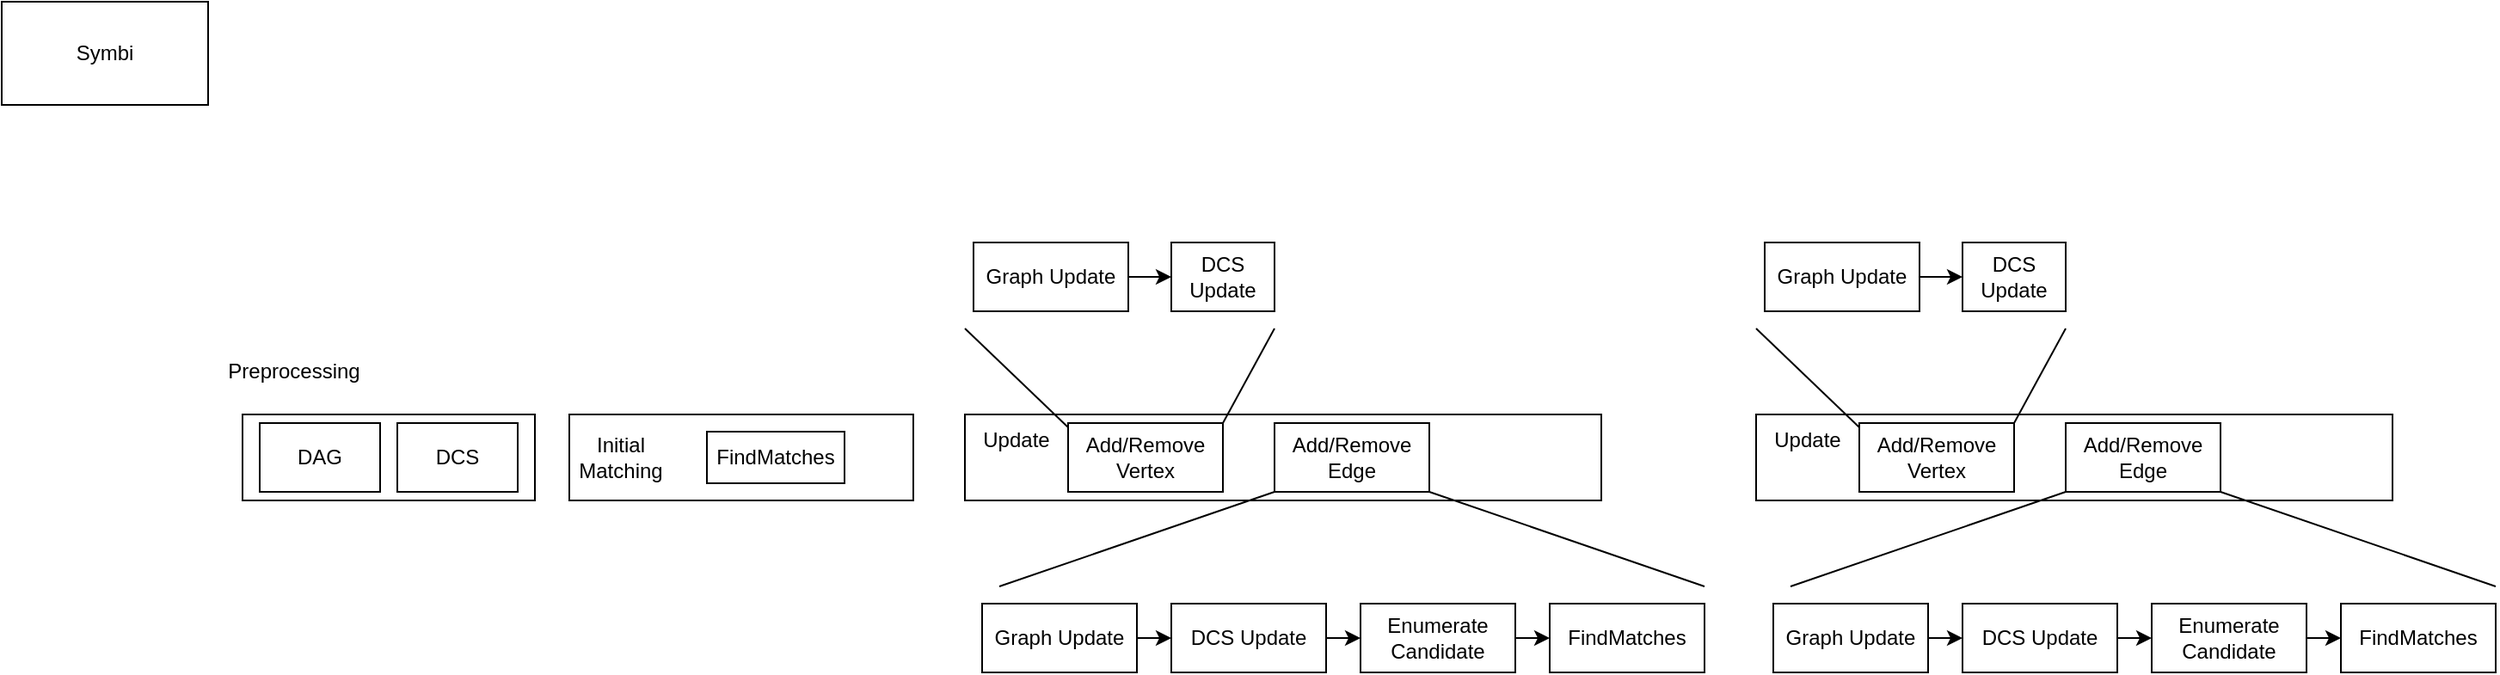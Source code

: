 <mxfile version="24.7.5">
  <diagram name="第 1 页" id="g83kT8hmhSjwIBh3zD_-">
    <mxGraphModel dx="1782" dy="717" grid="1" gridSize="10" guides="1" tooltips="1" connect="1" arrows="1" fold="1" page="1" pageScale="1" pageWidth="827" pageHeight="1169" math="0" shadow="0">
      <root>
        <mxCell id="0" />
        <mxCell id="1" parent="0" />
        <mxCell id="7jzD0PrvkZTHDHuILsDN-72" value="" style="rounded=0;whiteSpace=wrap;html=1;" vertex="1" parent="1">
          <mxGeometry x="-120" y="310" width="170" height="50" as="geometry" />
        </mxCell>
        <mxCell id="7jzD0PrvkZTHDHuILsDN-9" value="" style="rounded=0;whiteSpace=wrap;html=1;" vertex="1" parent="1">
          <mxGeometry x="70" y="310" width="200" height="50" as="geometry" />
        </mxCell>
        <mxCell id="7jzD0PrvkZTHDHuILsDN-1" value="DAG" style="rounded=0;whiteSpace=wrap;html=1;" vertex="1" parent="1">
          <mxGeometry x="-110" y="315" width="70" height="40" as="geometry" />
        </mxCell>
        <mxCell id="7jzD0PrvkZTHDHuILsDN-3" value="DCS" style="rounded=0;whiteSpace=wrap;html=1;" vertex="1" parent="1">
          <mxGeometry x="-30" y="315" width="70" height="40" as="geometry" />
        </mxCell>
        <mxCell id="7jzD0PrvkZTHDHuILsDN-4" value="" style="rounded=0;whiteSpace=wrap;html=1;" vertex="1" parent="1">
          <mxGeometry x="300" y="310" width="370" height="50" as="geometry" />
        </mxCell>
        <mxCell id="7jzD0PrvkZTHDHuILsDN-6" value="Update" style="text;html=1;align=center;verticalAlign=middle;whiteSpace=wrap;rounded=0;" vertex="1" parent="1">
          <mxGeometry x="300" y="310" width="60" height="30" as="geometry" />
        </mxCell>
        <mxCell id="7jzD0PrvkZTHDHuILsDN-7" value="Preprocessing" style="text;html=1;align=center;verticalAlign=middle;whiteSpace=wrap;rounded=0;" vertex="1" parent="1">
          <mxGeometry x="-120" y="270" width="60" height="30" as="geometry" />
        </mxCell>
        <mxCell id="7jzD0PrvkZTHDHuILsDN-8" value="Initial Matching" style="text;html=1;align=center;verticalAlign=middle;whiteSpace=wrap;rounded=0;" vertex="1" parent="1">
          <mxGeometry x="70" y="320" width="60" height="30" as="geometry" />
        </mxCell>
        <mxCell id="7jzD0PrvkZTHDHuILsDN-10" value="FindMatches" style="rounded=0;whiteSpace=wrap;html=1;" vertex="1" parent="1">
          <mxGeometry x="150" y="320" width="80" height="30" as="geometry" />
        </mxCell>
        <mxCell id="7jzD0PrvkZTHDHuILsDN-11" value="Add/Remove Vertex" style="rounded=0;whiteSpace=wrap;html=1;" vertex="1" parent="1">
          <mxGeometry x="360" y="315" width="90" height="40" as="geometry" />
        </mxCell>
        <mxCell id="7jzD0PrvkZTHDHuILsDN-12" value="Add/Remove Edge" style="rounded=0;whiteSpace=wrap;html=1;" vertex="1" parent="1">
          <mxGeometry x="480" y="315" width="90" height="40" as="geometry" />
        </mxCell>
        <mxCell id="7jzD0PrvkZTHDHuILsDN-13" value="FindMatches" style="rounded=0;whiteSpace=wrap;html=1;" vertex="1" parent="1">
          <mxGeometry x="640" y="420" width="90" height="40" as="geometry" />
        </mxCell>
        <mxCell id="7jzD0PrvkZTHDHuILsDN-18" style="edgeStyle=orthogonalEdgeStyle;rounded=0;orthogonalLoop=1;jettySize=auto;html=1;exitX=1;exitY=0.5;exitDx=0;exitDy=0;entryX=0;entryY=0.5;entryDx=0;entryDy=0;" edge="1" parent="1" source="7jzD0PrvkZTHDHuILsDN-14" target="7jzD0PrvkZTHDHuILsDN-16">
          <mxGeometry relative="1" as="geometry" />
        </mxCell>
        <mxCell id="7jzD0PrvkZTHDHuILsDN-14" value="Graph Update" style="rounded=0;whiteSpace=wrap;html=1;" vertex="1" parent="1">
          <mxGeometry x="310" y="420" width="90" height="40" as="geometry" />
        </mxCell>
        <mxCell id="7jzD0PrvkZTHDHuILsDN-19" style="edgeStyle=orthogonalEdgeStyle;rounded=0;orthogonalLoop=1;jettySize=auto;html=1;exitX=1;exitY=0.5;exitDx=0;exitDy=0;entryX=0;entryY=0.5;entryDx=0;entryDy=0;" edge="1" parent="1" source="7jzD0PrvkZTHDHuILsDN-16" target="7jzD0PrvkZTHDHuILsDN-17">
          <mxGeometry relative="1" as="geometry" />
        </mxCell>
        <mxCell id="7jzD0PrvkZTHDHuILsDN-16" value="DCS Update" style="rounded=0;whiteSpace=wrap;html=1;" vertex="1" parent="1">
          <mxGeometry x="420" y="420" width="90" height="40" as="geometry" />
        </mxCell>
        <mxCell id="7jzD0PrvkZTHDHuILsDN-20" style="edgeStyle=orthogonalEdgeStyle;rounded=0;orthogonalLoop=1;jettySize=auto;html=1;exitX=1;exitY=0.5;exitDx=0;exitDy=0;entryX=0;entryY=0.5;entryDx=0;entryDy=0;" edge="1" parent="1" source="7jzD0PrvkZTHDHuILsDN-17" target="7jzD0PrvkZTHDHuILsDN-13">
          <mxGeometry relative="1" as="geometry" />
        </mxCell>
        <mxCell id="7jzD0PrvkZTHDHuILsDN-17" value="Enumerate Candidate" style="rounded=0;whiteSpace=wrap;html=1;" vertex="1" parent="1">
          <mxGeometry x="530" y="420" width="90" height="40" as="geometry" />
        </mxCell>
        <mxCell id="7jzD0PrvkZTHDHuILsDN-21" value="" style="endArrow=none;html=1;rounded=0;entryX=0;entryY=1;entryDx=0;entryDy=0;" edge="1" parent="1" target="7jzD0PrvkZTHDHuILsDN-12">
          <mxGeometry width="50" height="50" relative="1" as="geometry">
            <mxPoint x="320" y="410" as="sourcePoint" />
            <mxPoint x="470" y="360" as="targetPoint" />
          </mxGeometry>
        </mxCell>
        <mxCell id="7jzD0PrvkZTHDHuILsDN-22" value="" style="endArrow=none;html=1;rounded=0;entryX=1;entryY=1;entryDx=0;entryDy=0;" edge="1" parent="1" target="7jzD0PrvkZTHDHuILsDN-12">
          <mxGeometry width="50" height="50" relative="1" as="geometry">
            <mxPoint x="730" y="410" as="sourcePoint" />
            <mxPoint x="520" y="520" as="targetPoint" />
          </mxGeometry>
        </mxCell>
        <mxCell id="7jzD0PrvkZTHDHuILsDN-51" style="edgeStyle=orthogonalEdgeStyle;rounded=0;orthogonalLoop=1;jettySize=auto;html=1;exitX=1;exitY=0.5;exitDx=0;exitDy=0;entryX=0;entryY=0.5;entryDx=0;entryDy=0;" edge="1" parent="1" source="7jzD0PrvkZTHDHuILsDN-49" target="7jzD0PrvkZTHDHuILsDN-50">
          <mxGeometry relative="1" as="geometry" />
        </mxCell>
        <mxCell id="7jzD0PrvkZTHDHuILsDN-49" value="Graph Update" style="rounded=0;whiteSpace=wrap;html=1;" vertex="1" parent="1">
          <mxGeometry x="305" y="210" width="90" height="40" as="geometry" />
        </mxCell>
        <mxCell id="7jzD0PrvkZTHDHuILsDN-50" value="DCS Update" style="rounded=0;whiteSpace=wrap;html=1;" vertex="1" parent="1">
          <mxGeometry x="420" y="210" width="60" height="40" as="geometry" />
        </mxCell>
        <mxCell id="7jzD0PrvkZTHDHuILsDN-52" value="" style="endArrow=none;html=1;rounded=0;entryX=1;entryY=0.25;entryDx=0;entryDy=0;" edge="1" parent="1" target="7jzD0PrvkZTHDHuILsDN-6">
          <mxGeometry width="50" height="50" relative="1" as="geometry">
            <mxPoint x="300" y="260" as="sourcePoint" />
            <mxPoint x="250" y="220" as="targetPoint" />
          </mxGeometry>
        </mxCell>
        <mxCell id="7jzD0PrvkZTHDHuILsDN-53" value="" style="endArrow=none;html=1;rounded=0;exitX=1;exitY=0;exitDx=0;exitDy=0;" edge="1" parent="1" source="7jzD0PrvkZTHDHuILsDN-11">
          <mxGeometry width="50" height="50" relative="1" as="geometry">
            <mxPoint x="500" y="270" as="sourcePoint" />
            <mxPoint x="480" y="260" as="targetPoint" />
          </mxGeometry>
        </mxCell>
        <mxCell id="7jzD0PrvkZTHDHuILsDN-54" value="" style="rounded=0;whiteSpace=wrap;html=1;" vertex="1" parent="1">
          <mxGeometry x="760" y="310" width="370" height="50" as="geometry" />
        </mxCell>
        <mxCell id="7jzD0PrvkZTHDHuILsDN-55" value="Update" style="text;html=1;align=center;verticalAlign=middle;whiteSpace=wrap;rounded=0;" vertex="1" parent="1">
          <mxGeometry x="760" y="310" width="60" height="30" as="geometry" />
        </mxCell>
        <mxCell id="7jzD0PrvkZTHDHuILsDN-56" value="Add/Remove Vertex" style="rounded=0;whiteSpace=wrap;html=1;" vertex="1" parent="1">
          <mxGeometry x="820" y="315" width="90" height="40" as="geometry" />
        </mxCell>
        <mxCell id="7jzD0PrvkZTHDHuILsDN-57" value="Add/Remove Edge" style="rounded=0;whiteSpace=wrap;html=1;" vertex="1" parent="1">
          <mxGeometry x="940" y="315" width="90" height="40" as="geometry" />
        </mxCell>
        <mxCell id="7jzD0PrvkZTHDHuILsDN-58" value="FindMatches" style="rounded=0;whiteSpace=wrap;html=1;" vertex="1" parent="1">
          <mxGeometry x="1100" y="420" width="90" height="40" as="geometry" />
        </mxCell>
        <mxCell id="7jzD0PrvkZTHDHuILsDN-59" style="edgeStyle=orthogonalEdgeStyle;rounded=0;orthogonalLoop=1;jettySize=auto;html=1;exitX=1;exitY=0.5;exitDx=0;exitDy=0;entryX=0;entryY=0.5;entryDx=0;entryDy=0;" edge="1" parent="1" source="7jzD0PrvkZTHDHuILsDN-60" target="7jzD0PrvkZTHDHuILsDN-62">
          <mxGeometry relative="1" as="geometry" />
        </mxCell>
        <mxCell id="7jzD0PrvkZTHDHuILsDN-60" value="Graph Update" style="rounded=0;whiteSpace=wrap;html=1;" vertex="1" parent="1">
          <mxGeometry x="770" y="420" width="90" height="40" as="geometry" />
        </mxCell>
        <mxCell id="7jzD0PrvkZTHDHuILsDN-61" style="edgeStyle=orthogonalEdgeStyle;rounded=0;orthogonalLoop=1;jettySize=auto;html=1;exitX=1;exitY=0.5;exitDx=0;exitDy=0;entryX=0;entryY=0.5;entryDx=0;entryDy=0;" edge="1" parent="1" source="7jzD0PrvkZTHDHuILsDN-62" target="7jzD0PrvkZTHDHuILsDN-64">
          <mxGeometry relative="1" as="geometry" />
        </mxCell>
        <mxCell id="7jzD0PrvkZTHDHuILsDN-62" value="DCS Update" style="rounded=0;whiteSpace=wrap;html=1;" vertex="1" parent="1">
          <mxGeometry x="880" y="420" width="90" height="40" as="geometry" />
        </mxCell>
        <mxCell id="7jzD0PrvkZTHDHuILsDN-63" style="edgeStyle=orthogonalEdgeStyle;rounded=0;orthogonalLoop=1;jettySize=auto;html=1;exitX=1;exitY=0.5;exitDx=0;exitDy=0;entryX=0;entryY=0.5;entryDx=0;entryDy=0;" edge="1" parent="1" source="7jzD0PrvkZTHDHuILsDN-64" target="7jzD0PrvkZTHDHuILsDN-58">
          <mxGeometry relative="1" as="geometry" />
        </mxCell>
        <mxCell id="7jzD0PrvkZTHDHuILsDN-64" value="Enumerate Candidate" style="rounded=0;whiteSpace=wrap;html=1;" vertex="1" parent="1">
          <mxGeometry x="990" y="420" width="90" height="40" as="geometry" />
        </mxCell>
        <mxCell id="7jzD0PrvkZTHDHuILsDN-65" value="" style="endArrow=none;html=1;rounded=0;entryX=0;entryY=1;entryDx=0;entryDy=0;" edge="1" parent="1" target="7jzD0PrvkZTHDHuILsDN-57">
          <mxGeometry width="50" height="50" relative="1" as="geometry">
            <mxPoint x="780" y="410" as="sourcePoint" />
            <mxPoint x="930" y="360" as="targetPoint" />
          </mxGeometry>
        </mxCell>
        <mxCell id="7jzD0PrvkZTHDHuILsDN-66" value="" style="endArrow=none;html=1;rounded=0;entryX=1;entryY=1;entryDx=0;entryDy=0;" edge="1" parent="1" target="7jzD0PrvkZTHDHuILsDN-57">
          <mxGeometry width="50" height="50" relative="1" as="geometry">
            <mxPoint x="1190" y="410" as="sourcePoint" />
            <mxPoint x="980" y="520" as="targetPoint" />
          </mxGeometry>
        </mxCell>
        <mxCell id="7jzD0PrvkZTHDHuILsDN-67" style="edgeStyle=orthogonalEdgeStyle;rounded=0;orthogonalLoop=1;jettySize=auto;html=1;exitX=1;exitY=0.5;exitDx=0;exitDy=0;entryX=0;entryY=0.5;entryDx=0;entryDy=0;" edge="1" parent="1" source="7jzD0PrvkZTHDHuILsDN-68" target="7jzD0PrvkZTHDHuILsDN-69">
          <mxGeometry relative="1" as="geometry" />
        </mxCell>
        <mxCell id="7jzD0PrvkZTHDHuILsDN-68" value="Graph Update" style="rounded=0;whiteSpace=wrap;html=1;" vertex="1" parent="1">
          <mxGeometry x="765" y="210" width="90" height="40" as="geometry" />
        </mxCell>
        <mxCell id="7jzD0PrvkZTHDHuILsDN-69" value="DCS Update" style="rounded=0;whiteSpace=wrap;html=1;" vertex="1" parent="1">
          <mxGeometry x="880" y="210" width="60" height="40" as="geometry" />
        </mxCell>
        <mxCell id="7jzD0PrvkZTHDHuILsDN-70" value="" style="endArrow=none;html=1;rounded=0;entryX=1;entryY=0.25;entryDx=0;entryDy=0;" edge="1" parent="1" target="7jzD0PrvkZTHDHuILsDN-55">
          <mxGeometry width="50" height="50" relative="1" as="geometry">
            <mxPoint x="760" y="260" as="sourcePoint" />
            <mxPoint x="710" y="220" as="targetPoint" />
          </mxGeometry>
        </mxCell>
        <mxCell id="7jzD0PrvkZTHDHuILsDN-71" value="" style="endArrow=none;html=1;rounded=0;exitX=1;exitY=0;exitDx=0;exitDy=0;" edge="1" parent="1" source="7jzD0PrvkZTHDHuILsDN-56">
          <mxGeometry width="50" height="50" relative="1" as="geometry">
            <mxPoint x="960" y="270" as="sourcePoint" />
            <mxPoint x="940" y="260" as="targetPoint" />
          </mxGeometry>
        </mxCell>
        <mxCell id="7jzD0PrvkZTHDHuILsDN-73" value="Symbi" style="rounded=0;whiteSpace=wrap;html=1;" vertex="1" parent="1">
          <mxGeometry x="-260" y="70" width="120" height="60" as="geometry" />
        </mxCell>
      </root>
    </mxGraphModel>
  </diagram>
</mxfile>
